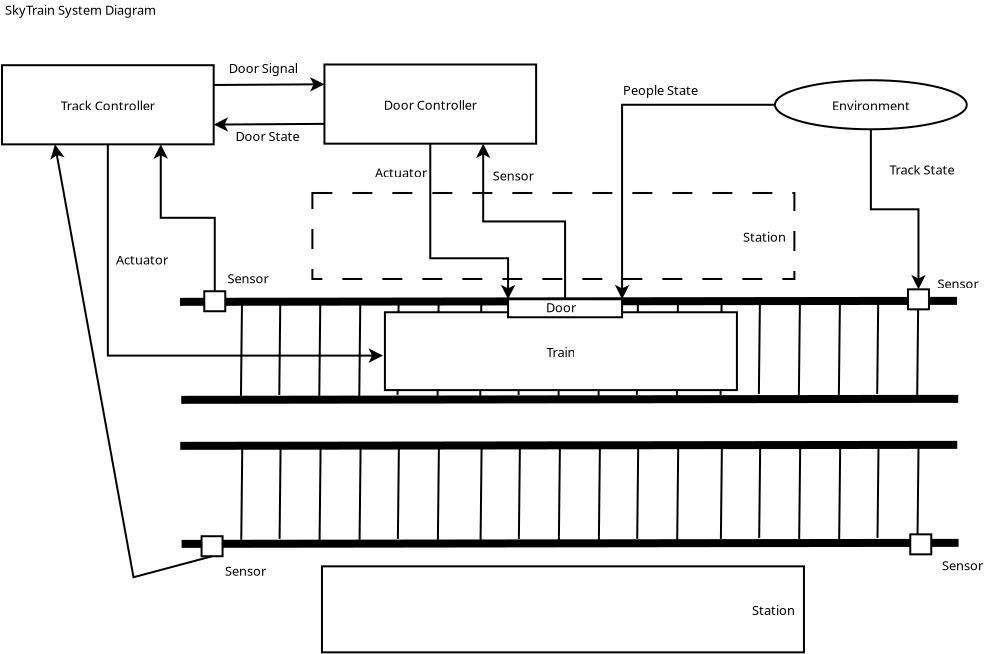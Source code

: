 <?xml version="1.0" encoding="UTF-8"?>
<dia:diagram xmlns:dia="http://www.lysator.liu.se/~alla/dia/">
  <dia:layer name="Background" visible="true" active="true">
    <dia:object type="Flowchart - Box" version="0" id="O0">
      <dia:attribute name="obj_pos">
        <dia:point val="11.621,-0.443"/>
      </dia:attribute>
      <dia:attribute name="obj_bb">
        <dia:rectangle val="11.571,-0.493;35.771,3.907"/>
      </dia:attribute>
      <dia:attribute name="elem_corner">
        <dia:point val="11.621,-0.443"/>
      </dia:attribute>
      <dia:attribute name="elem_width">
        <dia:real val="24.1"/>
      </dia:attribute>
      <dia:attribute name="elem_height">
        <dia:real val="4.3"/>
      </dia:attribute>
      <dia:attribute name="border_width">
        <dia:real val="0.1"/>
      </dia:attribute>
      <dia:attribute name="show_background">
        <dia:boolean val="true"/>
      </dia:attribute>
      <dia:attribute name="line_style">
        <dia:enum val="1"/>
      </dia:attribute>
      <dia:attribute name="padding">
        <dia:real val="0.5"/>
      </dia:attribute>
      <dia:attribute name="text">
        <dia:composite type="text">
          <dia:attribute name="string">
            <dia:string>#Station#</dia:string>
          </dia:attribute>
          <dia:attribute name="font">
            <dia:font family="sans" style="0" name="Helvetica"/>
          </dia:attribute>
          <dia:attribute name="height">
            <dia:real val="0.8"/>
          </dia:attribute>
          <dia:attribute name="pos">
            <dia:point val="35.271,1.947"/>
          </dia:attribute>
          <dia:attribute name="color">
            <dia:color val="#000000"/>
          </dia:attribute>
          <dia:attribute name="alignment">
            <dia:enum val="2"/>
          </dia:attribute>
        </dia:composite>
      </dia:attribute>
    </dia:object>
    <dia:object type="Standard - Line" version="0" id="O1">
      <dia:attribute name="obj_pos">
        <dia:point val="5,5"/>
      </dia:attribute>
      <dia:attribute name="obj_bb">
        <dia:rectangle val="4.8,4.75;44.05,5.2"/>
      </dia:attribute>
      <dia:attribute name="conn_endpoints">
        <dia:point val="5,5"/>
        <dia:point val="43.85,4.95"/>
      </dia:attribute>
      <dia:attribute name="numcp">
        <dia:int val="1"/>
      </dia:attribute>
      <dia:attribute name="line_width">
        <dia:real val="0.4"/>
      </dia:attribute>
    </dia:object>
    <dia:object type="Standard - Line" version="0" id="O2">
      <dia:attribute name="obj_pos">
        <dia:point val="5.065,9.9"/>
      </dia:attribute>
      <dia:attribute name="obj_bb">
        <dia:rectangle val="4.865,9.65;44.116,10.101"/>
      </dia:attribute>
      <dia:attribute name="conn_endpoints">
        <dia:point val="5.065,9.9"/>
        <dia:point val="43.915,9.85"/>
      </dia:attribute>
      <dia:attribute name="numcp">
        <dia:int val="1"/>
      </dia:attribute>
      <dia:attribute name="line_width">
        <dia:real val="0.4"/>
      </dia:attribute>
    </dia:object>
    <dia:object type="Standard - Line" version="0" id="O3">
      <dia:attribute name="obj_pos">
        <dia:point val="8.1,5.15"/>
      </dia:attribute>
      <dia:attribute name="obj_bb">
        <dia:rectangle val="7.999,5.099;8.151,9.751"/>
      </dia:attribute>
      <dia:attribute name="conn_endpoints">
        <dia:point val="8.1,5.15"/>
        <dia:point val="8.05,9.7"/>
      </dia:attribute>
      <dia:attribute name="numcp">
        <dia:int val="1"/>
      </dia:attribute>
    </dia:object>
    <dia:object type="Standard - Line" version="0" id="O4">
      <dia:attribute name="obj_pos">
        <dia:point val="10.015,5.101"/>
      </dia:attribute>
      <dia:attribute name="obj_bb">
        <dia:rectangle val="9.915,5.05;10.066,9.701"/>
      </dia:attribute>
      <dia:attribute name="conn_endpoints">
        <dia:point val="10.015,5.101"/>
        <dia:point val="9.966,9.651"/>
      </dia:attribute>
      <dia:attribute name="numcp">
        <dia:int val="1"/>
      </dia:attribute>
    </dia:object>
    <dia:object type="Standard - Line" version="0" id="O5">
      <dia:attribute name="obj_pos">
        <dia:point val="12.015,5.151"/>
      </dia:attribute>
      <dia:attribute name="obj_bb">
        <dia:rectangle val="11.915,5.1;12.066,9.751"/>
      </dia:attribute>
      <dia:attribute name="conn_endpoints">
        <dia:point val="12.015,5.151"/>
        <dia:point val="11.966,9.701"/>
      </dia:attribute>
      <dia:attribute name="numcp">
        <dia:int val="1"/>
      </dia:attribute>
    </dia:object>
    <dia:object type="Standard - Line" version="0" id="O6">
      <dia:attribute name="obj_pos">
        <dia:point val="14.015,5.15"/>
      </dia:attribute>
      <dia:attribute name="obj_bb">
        <dia:rectangle val="13.915,5.099;14.066,9.751"/>
      </dia:attribute>
      <dia:attribute name="conn_endpoints">
        <dia:point val="14.015,5.15"/>
        <dia:point val="13.966,9.7"/>
      </dia:attribute>
      <dia:attribute name="numcp">
        <dia:int val="1"/>
      </dia:attribute>
    </dia:object>
    <dia:object type="Standard - Line" version="0" id="O7">
      <dia:attribute name="obj_pos">
        <dia:point val="15.931,5.101"/>
      </dia:attribute>
      <dia:attribute name="obj_bb">
        <dia:rectangle val="15.831,5.05;15.982,9.701"/>
      </dia:attribute>
      <dia:attribute name="conn_endpoints">
        <dia:point val="15.931,5.101"/>
        <dia:point val="15.881,9.651"/>
      </dia:attribute>
      <dia:attribute name="numcp">
        <dia:int val="1"/>
      </dia:attribute>
    </dia:object>
    <dia:object type="Standard - Line" version="0" id="O8">
      <dia:attribute name="obj_pos">
        <dia:point val="17.931,5.151"/>
      </dia:attribute>
      <dia:attribute name="obj_bb">
        <dia:rectangle val="17.831,5.1;17.982,9.751"/>
      </dia:attribute>
      <dia:attribute name="conn_endpoints">
        <dia:point val="17.931,5.151"/>
        <dia:point val="17.881,9.701"/>
      </dia:attribute>
      <dia:attribute name="numcp">
        <dia:int val="1"/>
      </dia:attribute>
    </dia:object>
    <dia:object type="Standard - Line" version="0" id="O9">
      <dia:attribute name="obj_pos">
        <dia:point val="20.066,5.15"/>
      </dia:attribute>
      <dia:attribute name="obj_bb">
        <dia:rectangle val="19.965,5.099;20.116,9.751"/>
      </dia:attribute>
      <dia:attribute name="conn_endpoints">
        <dia:point val="20.066,5.15"/>
        <dia:point val="20.015,9.7"/>
      </dia:attribute>
      <dia:attribute name="numcp">
        <dia:int val="1"/>
      </dia:attribute>
    </dia:object>
    <dia:object type="Standard - Line" version="0" id="O10">
      <dia:attribute name="obj_pos">
        <dia:point val="21.981,5.101"/>
      </dia:attribute>
      <dia:attribute name="obj_bb">
        <dia:rectangle val="21.881,5.05;22.032,9.701"/>
      </dia:attribute>
      <dia:attribute name="conn_endpoints">
        <dia:point val="21.981,5.101"/>
        <dia:point val="21.931,9.651"/>
      </dia:attribute>
      <dia:attribute name="numcp">
        <dia:int val="1"/>
      </dia:attribute>
    </dia:object>
    <dia:object type="Standard - Line" version="0" id="O11">
      <dia:attribute name="obj_pos">
        <dia:point val="23.981,5.151"/>
      </dia:attribute>
      <dia:attribute name="obj_bb">
        <dia:rectangle val="23.881,5.1;24.032,9.751"/>
      </dia:attribute>
      <dia:attribute name="conn_endpoints">
        <dia:point val="23.981,5.151"/>
        <dia:point val="23.931,9.701"/>
      </dia:attribute>
      <dia:attribute name="numcp">
        <dia:int val="1"/>
      </dia:attribute>
    </dia:object>
    <dia:object type="Standard - Line" version="0" id="O12">
      <dia:attribute name="obj_pos">
        <dia:point val="25.981,5.15"/>
      </dia:attribute>
      <dia:attribute name="obj_bb">
        <dia:rectangle val="25.881,5.099;26.032,9.751"/>
      </dia:attribute>
      <dia:attribute name="conn_endpoints">
        <dia:point val="25.981,5.15"/>
        <dia:point val="25.931,9.7"/>
      </dia:attribute>
      <dia:attribute name="numcp">
        <dia:int val="1"/>
      </dia:attribute>
    </dia:object>
    <dia:object type="Standard - Line" version="0" id="O13">
      <dia:attribute name="obj_pos">
        <dia:point val="27.897,5.101"/>
      </dia:attribute>
      <dia:attribute name="obj_bb">
        <dia:rectangle val="27.796,5.05;27.947,9.701"/>
      </dia:attribute>
      <dia:attribute name="conn_endpoints">
        <dia:point val="27.897,5.101"/>
        <dia:point val="27.847,9.651"/>
      </dia:attribute>
      <dia:attribute name="numcp">
        <dia:int val="1"/>
      </dia:attribute>
    </dia:object>
    <dia:object type="Standard - Line" version="0" id="O14">
      <dia:attribute name="obj_pos">
        <dia:point val="29.897,5.151"/>
      </dia:attribute>
      <dia:attribute name="obj_bb">
        <dia:rectangle val="29.796,5.1;29.947,9.751"/>
      </dia:attribute>
      <dia:attribute name="conn_endpoints">
        <dia:point val="29.897,5.151"/>
        <dia:point val="29.847,9.701"/>
      </dia:attribute>
      <dia:attribute name="numcp">
        <dia:int val="1"/>
      </dia:attribute>
    </dia:object>
    <dia:object type="Standard - Line" version="0" id="O15">
      <dia:attribute name="obj_pos">
        <dia:point val="32.081,5.1"/>
      </dia:attribute>
      <dia:attribute name="obj_bb">
        <dia:rectangle val="31.98,5.049;32.131,9.701"/>
      </dia:attribute>
      <dia:attribute name="conn_endpoints">
        <dia:point val="32.081,5.1"/>
        <dia:point val="32.031,9.65"/>
      </dia:attribute>
      <dia:attribute name="numcp">
        <dia:int val="1"/>
      </dia:attribute>
    </dia:object>
    <dia:object type="Standard - Line" version="0" id="O16">
      <dia:attribute name="obj_pos">
        <dia:point val="33.996,5.051"/>
      </dia:attribute>
      <dia:attribute name="obj_bb">
        <dia:rectangle val="33.896,5;34.047,9.651"/>
      </dia:attribute>
      <dia:attribute name="conn_endpoints">
        <dia:point val="33.996,5.051"/>
        <dia:point val="33.946,9.601"/>
      </dia:attribute>
      <dia:attribute name="numcp">
        <dia:int val="1"/>
      </dia:attribute>
    </dia:object>
    <dia:object type="Standard - Line" version="0" id="O17">
      <dia:attribute name="obj_pos">
        <dia:point val="35.996,5.101"/>
      </dia:attribute>
      <dia:attribute name="obj_bb">
        <dia:rectangle val="35.896,5.05;36.047,9.701"/>
      </dia:attribute>
      <dia:attribute name="conn_endpoints">
        <dia:point val="35.996,5.101"/>
        <dia:point val="35.946,9.651"/>
      </dia:attribute>
      <dia:attribute name="numcp">
        <dia:int val="1"/>
      </dia:attribute>
    </dia:object>
    <dia:object type="Standard - Line" version="0" id="O18">
      <dia:attribute name="obj_pos">
        <dia:point val="37.996,5.1"/>
      </dia:attribute>
      <dia:attribute name="obj_bb">
        <dia:rectangle val="37.896,5.049;38.047,9.701"/>
      </dia:attribute>
      <dia:attribute name="conn_endpoints">
        <dia:point val="37.996,5.1"/>
        <dia:point val="37.946,9.65"/>
      </dia:attribute>
      <dia:attribute name="numcp">
        <dia:int val="1"/>
      </dia:attribute>
    </dia:object>
    <dia:object type="Standard - Line" version="0" id="O19">
      <dia:attribute name="obj_pos">
        <dia:point val="39.912,5.051"/>
      </dia:attribute>
      <dia:attribute name="obj_bb">
        <dia:rectangle val="39.811,5;39.962,9.651"/>
      </dia:attribute>
      <dia:attribute name="conn_endpoints">
        <dia:point val="39.912,5.051"/>
        <dia:point val="39.862,9.601"/>
      </dia:attribute>
      <dia:attribute name="numcp">
        <dia:int val="1"/>
      </dia:attribute>
    </dia:object>
    <dia:object type="Standard - Line" version="0" id="O20">
      <dia:attribute name="obj_pos">
        <dia:point val="41.912,5.101"/>
      </dia:attribute>
      <dia:attribute name="obj_bb">
        <dia:rectangle val="41.811,5.05;41.962,9.701"/>
      </dia:attribute>
      <dia:attribute name="conn_endpoints">
        <dia:point val="41.912,5.101"/>
        <dia:point val="41.862,9.651"/>
      </dia:attribute>
      <dia:attribute name="numcp">
        <dia:int val="1"/>
      </dia:attribute>
    </dia:object>
    <dia:object type="Standard - Line" version="0" id="O21">
      <dia:attribute name="obj_pos">
        <dia:point val="5.015,12.2"/>
      </dia:attribute>
      <dia:attribute name="obj_bb">
        <dia:rectangle val="4.815,11.95;44.066,12.401"/>
      </dia:attribute>
      <dia:attribute name="conn_endpoints">
        <dia:point val="5.015,12.2"/>
        <dia:point val="43.865,12.15"/>
      </dia:attribute>
      <dia:attribute name="numcp">
        <dia:int val="1"/>
      </dia:attribute>
      <dia:attribute name="line_width">
        <dia:real val="0.4"/>
      </dia:attribute>
    </dia:object>
    <dia:object type="Standard - Line" version="0" id="O22">
      <dia:attribute name="obj_pos">
        <dia:point val="5.081,17.101"/>
      </dia:attribute>
      <dia:attribute name="obj_bb">
        <dia:rectangle val="4.88,16.85;44.131,17.301"/>
      </dia:attribute>
      <dia:attribute name="conn_endpoints">
        <dia:point val="5.081,17.101"/>
        <dia:point val="43.931,17.05"/>
      </dia:attribute>
      <dia:attribute name="numcp">
        <dia:int val="1"/>
      </dia:attribute>
      <dia:attribute name="line_width">
        <dia:real val="0.4"/>
      </dia:attribute>
    </dia:object>
    <dia:object type="Standard - Line" version="0" id="O23">
      <dia:attribute name="obj_pos">
        <dia:point val="8.115,12.35"/>
      </dia:attribute>
      <dia:attribute name="obj_bb">
        <dia:rectangle val="8.015,12.3;8.166,16.951"/>
      </dia:attribute>
      <dia:attribute name="conn_endpoints">
        <dia:point val="8.115,12.35"/>
        <dia:point val="8.065,16.9"/>
      </dia:attribute>
      <dia:attribute name="numcp">
        <dia:int val="1"/>
      </dia:attribute>
    </dia:object>
    <dia:object type="Standard - Line" version="0" id="O24">
      <dia:attribute name="obj_pos">
        <dia:point val="10.031,12.301"/>
      </dia:attribute>
      <dia:attribute name="obj_bb">
        <dia:rectangle val="9.93,12.25;10.081,16.901"/>
      </dia:attribute>
      <dia:attribute name="conn_endpoints">
        <dia:point val="10.031,12.301"/>
        <dia:point val="9.981,16.851"/>
      </dia:attribute>
      <dia:attribute name="numcp">
        <dia:int val="1"/>
      </dia:attribute>
    </dia:object>
    <dia:object type="Standard - Line" version="0" id="O25">
      <dia:attribute name="obj_pos">
        <dia:point val="12.031,12.351"/>
      </dia:attribute>
      <dia:attribute name="obj_bb">
        <dia:rectangle val="11.93,12.3;12.081,16.951"/>
      </dia:attribute>
      <dia:attribute name="conn_endpoints">
        <dia:point val="12.031,12.351"/>
        <dia:point val="11.981,16.901"/>
      </dia:attribute>
      <dia:attribute name="numcp">
        <dia:int val="1"/>
      </dia:attribute>
    </dia:object>
    <dia:object type="Standard - Line" version="0" id="O26">
      <dia:attribute name="obj_pos">
        <dia:point val="14.031,12.35"/>
      </dia:attribute>
      <dia:attribute name="obj_bb">
        <dia:rectangle val="13.93,12.3;14.081,16.951"/>
      </dia:attribute>
      <dia:attribute name="conn_endpoints">
        <dia:point val="14.031,12.35"/>
        <dia:point val="13.981,16.9"/>
      </dia:attribute>
      <dia:attribute name="numcp">
        <dia:int val="1"/>
      </dia:attribute>
    </dia:object>
    <dia:object type="Standard - Line" version="0" id="O27">
      <dia:attribute name="obj_pos">
        <dia:point val="15.946,12.301"/>
      </dia:attribute>
      <dia:attribute name="obj_bb">
        <dia:rectangle val="15.846,12.25;15.997,16.901"/>
      </dia:attribute>
      <dia:attribute name="conn_endpoints">
        <dia:point val="15.946,12.301"/>
        <dia:point val="15.896,16.851"/>
      </dia:attribute>
      <dia:attribute name="numcp">
        <dia:int val="1"/>
      </dia:attribute>
    </dia:object>
    <dia:object type="Standard - Line" version="0" id="O28">
      <dia:attribute name="obj_pos">
        <dia:point val="17.946,12.351"/>
      </dia:attribute>
      <dia:attribute name="obj_bb">
        <dia:rectangle val="17.846,12.3;17.997,16.951"/>
      </dia:attribute>
      <dia:attribute name="conn_endpoints">
        <dia:point val="17.946,12.351"/>
        <dia:point val="17.896,16.901"/>
      </dia:attribute>
      <dia:attribute name="numcp">
        <dia:int val="1"/>
      </dia:attribute>
    </dia:object>
    <dia:object type="Standard - Line" version="0" id="O29">
      <dia:attribute name="obj_pos">
        <dia:point val="20.081,12.35"/>
      </dia:attribute>
      <dia:attribute name="obj_bb">
        <dia:rectangle val="19.98,12.3;20.131,16.951"/>
      </dia:attribute>
      <dia:attribute name="conn_endpoints">
        <dia:point val="20.081,12.35"/>
        <dia:point val="20.031,16.9"/>
      </dia:attribute>
      <dia:attribute name="numcp">
        <dia:int val="1"/>
      </dia:attribute>
    </dia:object>
    <dia:object type="Standard - Line" version="0" id="O30">
      <dia:attribute name="obj_pos">
        <dia:point val="21.996,12.301"/>
      </dia:attribute>
      <dia:attribute name="obj_bb">
        <dia:rectangle val="21.896,12.25;22.047,16.901"/>
      </dia:attribute>
      <dia:attribute name="conn_endpoints">
        <dia:point val="21.996,12.301"/>
        <dia:point val="21.946,16.851"/>
      </dia:attribute>
      <dia:attribute name="numcp">
        <dia:int val="1"/>
      </dia:attribute>
    </dia:object>
    <dia:object type="Standard - Line" version="0" id="O31">
      <dia:attribute name="obj_pos">
        <dia:point val="23.996,12.351"/>
      </dia:attribute>
      <dia:attribute name="obj_bb">
        <dia:rectangle val="23.896,12.3;24.047,16.951"/>
      </dia:attribute>
      <dia:attribute name="conn_endpoints">
        <dia:point val="23.996,12.351"/>
        <dia:point val="23.946,16.901"/>
      </dia:attribute>
      <dia:attribute name="numcp">
        <dia:int val="1"/>
      </dia:attribute>
    </dia:object>
    <dia:object type="Standard - Line" version="0" id="O32">
      <dia:attribute name="obj_pos">
        <dia:point val="25.996,12.35"/>
      </dia:attribute>
      <dia:attribute name="obj_bb">
        <dia:rectangle val="25.896,12.3;26.047,16.951"/>
      </dia:attribute>
      <dia:attribute name="conn_endpoints">
        <dia:point val="25.996,12.35"/>
        <dia:point val="25.946,16.9"/>
      </dia:attribute>
      <dia:attribute name="numcp">
        <dia:int val="1"/>
      </dia:attribute>
    </dia:object>
    <dia:object type="Standard - Line" version="0" id="O33">
      <dia:attribute name="obj_pos">
        <dia:point val="27.912,12.301"/>
      </dia:attribute>
      <dia:attribute name="obj_bb">
        <dia:rectangle val="27.811,12.25;27.962,16.901"/>
      </dia:attribute>
      <dia:attribute name="conn_endpoints">
        <dia:point val="27.912,12.301"/>
        <dia:point val="27.862,16.851"/>
      </dia:attribute>
      <dia:attribute name="numcp">
        <dia:int val="1"/>
      </dia:attribute>
    </dia:object>
    <dia:object type="Standard - Line" version="0" id="O34">
      <dia:attribute name="obj_pos">
        <dia:point val="29.912,12.351"/>
      </dia:attribute>
      <dia:attribute name="obj_bb">
        <dia:rectangle val="29.811,12.3;29.962,16.951"/>
      </dia:attribute>
      <dia:attribute name="conn_endpoints">
        <dia:point val="29.912,12.351"/>
        <dia:point val="29.862,16.901"/>
      </dia:attribute>
      <dia:attribute name="numcp">
        <dia:int val="1"/>
      </dia:attribute>
    </dia:object>
    <dia:object type="Standard - Line" version="0" id="O35">
      <dia:attribute name="obj_pos">
        <dia:point val="32.096,12.3"/>
      </dia:attribute>
      <dia:attribute name="obj_bb">
        <dia:rectangle val="31.995,12.25;32.146,16.901"/>
      </dia:attribute>
      <dia:attribute name="conn_endpoints">
        <dia:point val="32.096,12.3"/>
        <dia:point val="32.046,16.85"/>
      </dia:attribute>
      <dia:attribute name="numcp">
        <dia:int val="1"/>
      </dia:attribute>
    </dia:object>
    <dia:object type="Standard - Line" version="0" id="O36">
      <dia:attribute name="obj_pos">
        <dia:point val="34.011,12.251"/>
      </dia:attribute>
      <dia:attribute name="obj_bb">
        <dia:rectangle val="33.911,12.2;34.062,16.851"/>
      </dia:attribute>
      <dia:attribute name="conn_endpoints">
        <dia:point val="34.011,12.251"/>
        <dia:point val="33.961,16.801"/>
      </dia:attribute>
      <dia:attribute name="numcp">
        <dia:int val="1"/>
      </dia:attribute>
    </dia:object>
    <dia:object type="Standard - Line" version="0" id="O37">
      <dia:attribute name="obj_pos">
        <dia:point val="36.011,12.301"/>
      </dia:attribute>
      <dia:attribute name="obj_bb">
        <dia:rectangle val="35.911,12.25;36.062,16.901"/>
      </dia:attribute>
      <dia:attribute name="conn_endpoints">
        <dia:point val="36.011,12.301"/>
        <dia:point val="35.961,16.851"/>
      </dia:attribute>
      <dia:attribute name="numcp">
        <dia:int val="1"/>
      </dia:attribute>
    </dia:object>
    <dia:object type="Standard - Line" version="0" id="O38">
      <dia:attribute name="obj_pos">
        <dia:point val="38.011,12.3"/>
      </dia:attribute>
      <dia:attribute name="obj_bb">
        <dia:rectangle val="37.911,12.25;38.062,16.901"/>
      </dia:attribute>
      <dia:attribute name="conn_endpoints">
        <dia:point val="38.011,12.3"/>
        <dia:point val="37.961,16.85"/>
      </dia:attribute>
      <dia:attribute name="numcp">
        <dia:int val="1"/>
      </dia:attribute>
    </dia:object>
    <dia:object type="Standard - Line" version="0" id="O39">
      <dia:attribute name="obj_pos">
        <dia:point val="39.927,12.251"/>
      </dia:attribute>
      <dia:attribute name="obj_bb">
        <dia:rectangle val="39.826,12.2;39.977,16.851"/>
      </dia:attribute>
      <dia:attribute name="conn_endpoints">
        <dia:point val="39.927,12.251"/>
        <dia:point val="39.877,16.801"/>
      </dia:attribute>
      <dia:attribute name="numcp">
        <dia:int val="1"/>
      </dia:attribute>
    </dia:object>
    <dia:object type="Standard - Line" version="0" id="O40">
      <dia:attribute name="obj_pos">
        <dia:point val="41.927,12.301"/>
      </dia:attribute>
      <dia:attribute name="obj_bb">
        <dia:rectangle val="41.826,12.25;41.977,16.901"/>
      </dia:attribute>
      <dia:attribute name="conn_endpoints">
        <dia:point val="41.927,12.301"/>
        <dia:point val="41.877,16.851"/>
      </dia:attribute>
      <dia:attribute name="numcp">
        <dia:int val="1"/>
      </dia:attribute>
    </dia:object>
    <dia:object type="Flowchart - Box" version="0" id="O41">
      <dia:attribute name="obj_pos">
        <dia:point val="12.1,18.225"/>
      </dia:attribute>
      <dia:attribute name="obj_bb">
        <dia:rectangle val="12.05,18.175;36.25,22.575"/>
      </dia:attribute>
      <dia:attribute name="elem_corner">
        <dia:point val="12.1,18.225"/>
      </dia:attribute>
      <dia:attribute name="elem_width">
        <dia:real val="24.1"/>
      </dia:attribute>
      <dia:attribute name="elem_height">
        <dia:real val="4.3"/>
      </dia:attribute>
      <dia:attribute name="border_width">
        <dia:real val="0.1"/>
      </dia:attribute>
      <dia:attribute name="show_background">
        <dia:boolean val="true"/>
      </dia:attribute>
      <dia:attribute name="padding">
        <dia:real val="0.5"/>
      </dia:attribute>
      <dia:attribute name="text">
        <dia:composite type="text">
          <dia:attribute name="string">
            <dia:string>#Station#</dia:string>
          </dia:attribute>
          <dia:attribute name="font">
            <dia:font family="sans" style="0" name="Helvetica"/>
          </dia:attribute>
          <dia:attribute name="height">
            <dia:real val="0.8"/>
          </dia:attribute>
          <dia:attribute name="pos">
            <dia:point val="35.75,20.615"/>
          </dia:attribute>
          <dia:attribute name="color">
            <dia:color val="#000000"/>
          </dia:attribute>
          <dia:attribute name="alignment">
            <dia:enum val="2"/>
          </dia:attribute>
        </dia:composite>
      </dia:attribute>
    </dia:object>
    <dia:object type="Standard - Box" version="0" id="O42">
      <dia:attribute name="obj_pos">
        <dia:point val="41.4,4.375"/>
      </dia:attribute>
      <dia:attribute name="obj_bb">
        <dia:rectangle val="41.35,4.325;42.5,5.425"/>
      </dia:attribute>
      <dia:attribute name="elem_corner">
        <dia:point val="41.4,4.375"/>
      </dia:attribute>
      <dia:attribute name="elem_width">
        <dia:real val="1.05"/>
      </dia:attribute>
      <dia:attribute name="elem_height">
        <dia:real val="1"/>
      </dia:attribute>
      <dia:attribute name="show_background">
        <dia:boolean val="true"/>
      </dia:attribute>
    </dia:object>
    <dia:object type="Standard - Text" version="1" id="O43">
      <dia:attribute name="obj_pos">
        <dia:point val="42.877,4.332"/>
      </dia:attribute>
      <dia:attribute name="obj_bb">
        <dia:rectangle val="42.877,3.692;44.792,4.464"/>
      </dia:attribute>
      <dia:attribute name="text">
        <dia:composite type="text">
          <dia:attribute name="string">
            <dia:string>#Sensor#</dia:string>
          </dia:attribute>
          <dia:attribute name="font">
            <dia:font family="sans" style="0" name="Helvetica"/>
          </dia:attribute>
          <dia:attribute name="height">
            <dia:real val="0.8"/>
          </dia:attribute>
          <dia:attribute name="pos">
            <dia:point val="42.877,4.332"/>
          </dia:attribute>
          <dia:attribute name="color">
            <dia:color val="#000000"/>
          </dia:attribute>
          <dia:attribute name="alignment">
            <dia:enum val="0"/>
          </dia:attribute>
        </dia:composite>
      </dia:attribute>
      <dia:attribute name="valign">
        <dia:enum val="3"/>
      </dia:attribute>
    </dia:object>
    <dia:object type="Standard - Box" version="0" id="O44">
      <dia:attribute name="obj_pos">
        <dia:point val="6.215,4.47"/>
      </dia:attribute>
      <dia:attribute name="obj_bb">
        <dia:rectangle val="6.165,4.42;7.315,5.52"/>
      </dia:attribute>
      <dia:attribute name="elem_corner">
        <dia:point val="6.215,4.47"/>
      </dia:attribute>
      <dia:attribute name="elem_width">
        <dia:real val="1.05"/>
      </dia:attribute>
      <dia:attribute name="elem_height">
        <dia:real val="1"/>
      </dia:attribute>
      <dia:attribute name="show_background">
        <dia:boolean val="true"/>
      </dia:attribute>
    </dia:object>
    <dia:object type="Standard - Text" version="1" id="O45">
      <dia:attribute name="obj_pos">
        <dia:point val="7.383,4.07"/>
      </dia:attribute>
      <dia:attribute name="obj_bb">
        <dia:rectangle val="7.383,3.43;9.298,4.202"/>
      </dia:attribute>
      <dia:attribute name="text">
        <dia:composite type="text">
          <dia:attribute name="string">
            <dia:string>#Sensor#</dia:string>
          </dia:attribute>
          <dia:attribute name="font">
            <dia:font family="sans" style="0" name="Helvetica"/>
          </dia:attribute>
          <dia:attribute name="height">
            <dia:real val="0.8"/>
          </dia:attribute>
          <dia:attribute name="pos">
            <dia:point val="7.383,4.07"/>
          </dia:attribute>
          <dia:attribute name="color">
            <dia:color val="#000000"/>
          </dia:attribute>
          <dia:attribute name="alignment">
            <dia:enum val="0"/>
          </dia:attribute>
        </dia:composite>
      </dia:attribute>
      <dia:attribute name="valign">
        <dia:enum val="3"/>
      </dia:attribute>
    </dia:object>
    <dia:object type="Standard - Box" version="0" id="O46">
      <dia:attribute name="obj_pos">
        <dia:point val="6.08,16.72"/>
      </dia:attribute>
      <dia:attribute name="obj_bb">
        <dia:rectangle val="6.03,16.67;7.18,17.77"/>
      </dia:attribute>
      <dia:attribute name="elem_corner">
        <dia:point val="6.08,16.72"/>
      </dia:attribute>
      <dia:attribute name="elem_width">
        <dia:real val="1.05"/>
      </dia:attribute>
      <dia:attribute name="elem_height">
        <dia:real val="1"/>
      </dia:attribute>
      <dia:attribute name="show_background">
        <dia:boolean val="true"/>
      </dia:attribute>
    </dia:object>
    <dia:object type="Standard - Text" version="1" id="O47">
      <dia:attribute name="obj_pos">
        <dia:point val="7.248,18.698"/>
      </dia:attribute>
      <dia:attribute name="obj_bb">
        <dia:rectangle val="7.248,18.058;9.163,18.831"/>
      </dia:attribute>
      <dia:attribute name="text">
        <dia:composite type="text">
          <dia:attribute name="string">
            <dia:string>#Sensor#</dia:string>
          </dia:attribute>
          <dia:attribute name="font">
            <dia:font family="sans" style="0" name="Helvetica"/>
          </dia:attribute>
          <dia:attribute name="height">
            <dia:real val="0.8"/>
          </dia:attribute>
          <dia:attribute name="pos">
            <dia:point val="7.248,18.698"/>
          </dia:attribute>
          <dia:attribute name="color">
            <dia:color val="#000000"/>
          </dia:attribute>
          <dia:attribute name="alignment">
            <dia:enum val="0"/>
          </dia:attribute>
        </dia:composite>
      </dia:attribute>
      <dia:attribute name="valign">
        <dia:enum val="3"/>
      </dia:attribute>
    </dia:object>
    <dia:object type="Standard - Box" version="0" id="O48">
      <dia:attribute name="obj_pos">
        <dia:point val="41.515,16.625"/>
      </dia:attribute>
      <dia:attribute name="obj_bb">
        <dia:rectangle val="41.465,16.575;42.615,17.675"/>
      </dia:attribute>
      <dia:attribute name="elem_corner">
        <dia:point val="41.515,16.625"/>
      </dia:attribute>
      <dia:attribute name="elem_width">
        <dia:real val="1.05"/>
      </dia:attribute>
      <dia:attribute name="elem_height">
        <dia:real val="1"/>
      </dia:attribute>
      <dia:attribute name="show_background">
        <dia:boolean val="true"/>
      </dia:attribute>
    </dia:object>
    <dia:object type="Standard - Text" version="1" id="O49">
      <dia:attribute name="obj_pos">
        <dia:point val="43.099,18.425"/>
      </dia:attribute>
      <dia:attribute name="obj_bb">
        <dia:rectangle val="43.099,17.785;45.014,18.558"/>
      </dia:attribute>
      <dia:attribute name="text">
        <dia:composite type="text">
          <dia:attribute name="string">
            <dia:string>#Sensor#</dia:string>
          </dia:attribute>
          <dia:attribute name="font">
            <dia:font family="sans" style="0" name="Helvetica"/>
          </dia:attribute>
          <dia:attribute name="height">
            <dia:real val="0.8"/>
          </dia:attribute>
          <dia:attribute name="pos">
            <dia:point val="43.099,18.425"/>
          </dia:attribute>
          <dia:attribute name="color">
            <dia:color val="#000000"/>
          </dia:attribute>
          <dia:attribute name="alignment">
            <dia:enum val="0"/>
          </dia:attribute>
        </dia:composite>
      </dia:attribute>
      <dia:attribute name="valign">
        <dia:enum val="3"/>
      </dia:attribute>
    </dia:object>
    <dia:object type="Flowchart - Box" version="0" id="O50">
      <dia:attribute name="obj_pos">
        <dia:point val="-3.898,-6.832"/>
      </dia:attribute>
      <dia:attribute name="obj_bb">
        <dia:rectangle val="-3.948,-6.882;6.736,-2.824"/>
      </dia:attribute>
      <dia:attribute name="elem_corner">
        <dia:point val="-3.898,-6.832"/>
      </dia:attribute>
      <dia:attribute name="elem_width">
        <dia:real val="10.584"/>
      </dia:attribute>
      <dia:attribute name="elem_height">
        <dia:real val="3.958"/>
      </dia:attribute>
      <dia:attribute name="show_background">
        <dia:boolean val="true"/>
      </dia:attribute>
      <dia:attribute name="padding">
        <dia:real val="0.5"/>
      </dia:attribute>
      <dia:attribute name="text">
        <dia:composite type="text">
          <dia:attribute name="string">
            <dia:string>#Track Controller#</dia:string>
          </dia:attribute>
          <dia:attribute name="font">
            <dia:font family="sans" style="0" name="Helvetica"/>
          </dia:attribute>
          <dia:attribute name="height">
            <dia:real val="0.8"/>
          </dia:attribute>
          <dia:attribute name="pos">
            <dia:point val="1.394,-4.613"/>
          </dia:attribute>
          <dia:attribute name="color">
            <dia:color val="#000000"/>
          </dia:attribute>
          <dia:attribute name="alignment">
            <dia:enum val="1"/>
          </dia:attribute>
        </dia:composite>
      </dia:attribute>
    </dia:object>
    <dia:object type="Standard - ZigZagLine" version="1" id="O51">
      <dia:attribute name="obj_pos">
        <dia:point val="6.74,4.47"/>
      </dia:attribute>
      <dia:attribute name="obj_bb">
        <dia:rectangle val="3.678,-2.986;6.79,4.52"/>
      </dia:attribute>
      <dia:attribute name="orth_points">
        <dia:point val="6.74,4.47"/>
        <dia:point val="6.74,0.798"/>
        <dia:point val="4.04,0.798"/>
        <dia:point val="4.04,-2.874"/>
      </dia:attribute>
      <dia:attribute name="orth_orient">
        <dia:enum val="1"/>
        <dia:enum val="0"/>
        <dia:enum val="1"/>
      </dia:attribute>
      <dia:attribute name="autorouting">
        <dia:boolean val="true"/>
      </dia:attribute>
      <dia:attribute name="end_arrow">
        <dia:enum val="22"/>
      </dia:attribute>
      <dia:attribute name="end_arrow_length">
        <dia:real val="0.5"/>
      </dia:attribute>
      <dia:attribute name="end_arrow_width">
        <dia:real val="0.5"/>
      </dia:attribute>
      <dia:connections>
        <dia:connection handle="0" to="O44" connection="1"/>
        <dia:connection handle="1" to="O50" connection="14"/>
      </dia:connections>
    </dia:object>
    <dia:object type="Standard - ZigZagLine" version="1" id="O52">
      <dia:attribute name="obj_pos">
        <dia:point val="6.605,17.72"/>
      </dia:attribute>
      <dia:attribute name="obj_bb">
        <dia:rectangle val="-1.614,-2.986;6.655,18.82"/>
      </dia:attribute>
      <dia:attribute name="orth_points">
        <dia:point val="6.605,17.72"/>
        <dia:point val="6.605,18.77"/>
        <dia:point val="-1.252,18.77"/>
        <dia:point val="-1.252,-2.874"/>
      </dia:attribute>
      <dia:attribute name="orth_orient">
        <dia:enum val="1"/>
        <dia:enum val="0"/>
        <dia:enum val="1"/>
      </dia:attribute>
      <dia:attribute name="autorouting">
        <dia:boolean val="true"/>
      </dia:attribute>
      <dia:attribute name="end_arrow">
        <dia:enum val="22"/>
      </dia:attribute>
      <dia:attribute name="end_arrow_length">
        <dia:real val="0.5"/>
      </dia:attribute>
      <dia:attribute name="end_arrow_width">
        <dia:real val="0.5"/>
      </dia:attribute>
      <dia:connections>
        <dia:connection handle="0" to="O46" connection="6"/>
        <dia:connection handle="1" to="O50" connection="12"/>
      </dia:connections>
    </dia:object>
    <dia:object type="Flowchart - Box" version="0" id="O53">
      <dia:attribute name="obj_pos">
        <dia:point val="12.224,-6.867"/>
      </dia:attribute>
      <dia:attribute name="obj_bb">
        <dia:rectangle val="12.174,-6.917;22.858,-2.859"/>
      </dia:attribute>
      <dia:attribute name="elem_corner">
        <dia:point val="12.224,-6.867"/>
      </dia:attribute>
      <dia:attribute name="elem_width">
        <dia:real val="10.584"/>
      </dia:attribute>
      <dia:attribute name="elem_height">
        <dia:real val="3.958"/>
      </dia:attribute>
      <dia:attribute name="show_background">
        <dia:boolean val="true"/>
      </dia:attribute>
      <dia:attribute name="padding">
        <dia:real val="0.5"/>
      </dia:attribute>
      <dia:attribute name="text">
        <dia:composite type="text">
          <dia:attribute name="string">
            <dia:string>#Door Controller#</dia:string>
          </dia:attribute>
          <dia:attribute name="font">
            <dia:font family="sans" style="0" name="Helvetica"/>
          </dia:attribute>
          <dia:attribute name="height">
            <dia:real val="0.8"/>
          </dia:attribute>
          <dia:attribute name="pos">
            <dia:point val="17.516,-4.648"/>
          </dia:attribute>
          <dia:attribute name="color">
            <dia:color val="#000000"/>
          </dia:attribute>
          <dia:attribute name="alignment">
            <dia:enum val="1"/>
          </dia:attribute>
        </dia:composite>
      </dia:attribute>
    </dia:object>
    <dia:object type="Flowchart - Box" version="0" id="O54">
      <dia:attribute name="obj_pos">
        <dia:point val="15.248,5.521"/>
      </dia:attribute>
      <dia:attribute name="obj_bb">
        <dia:rectangle val="15.198,5.471;32.898,9.463"/>
      </dia:attribute>
      <dia:attribute name="elem_corner">
        <dia:point val="15.248,5.521"/>
      </dia:attribute>
      <dia:attribute name="elem_width">
        <dia:real val="17.6"/>
      </dia:attribute>
      <dia:attribute name="elem_height">
        <dia:real val="3.892"/>
      </dia:attribute>
      <dia:attribute name="show_background">
        <dia:boolean val="true"/>
      </dia:attribute>
      <dia:attribute name="padding">
        <dia:real val="0.5"/>
      </dia:attribute>
      <dia:attribute name="text">
        <dia:composite type="text">
          <dia:attribute name="string">
            <dia:string>#Train#</dia:string>
          </dia:attribute>
          <dia:attribute name="font">
            <dia:font family="sans" style="0" name="Helvetica"/>
          </dia:attribute>
          <dia:attribute name="height">
            <dia:real val="0.8"/>
          </dia:attribute>
          <dia:attribute name="pos">
            <dia:point val="24.048,7.707"/>
          </dia:attribute>
          <dia:attribute name="color">
            <dia:color val="#000000"/>
          </dia:attribute>
          <dia:attribute name="alignment">
            <dia:enum val="1"/>
          </dia:attribute>
        </dia:composite>
      </dia:attribute>
    </dia:object>
    <dia:object type="Standard - Box" version="0" id="O55">
      <dia:attribute name="obj_pos">
        <dia:point val="21.406,4.871"/>
      </dia:attribute>
      <dia:attribute name="obj_bb">
        <dia:rectangle val="21.356,4.821;27.156,5.821"/>
      </dia:attribute>
      <dia:attribute name="elem_corner">
        <dia:point val="21.406,4.871"/>
      </dia:attribute>
      <dia:attribute name="elem_width">
        <dia:real val="5.7"/>
      </dia:attribute>
      <dia:attribute name="elem_height">
        <dia:real val="0.9"/>
      </dia:attribute>
      <dia:attribute name="show_background">
        <dia:boolean val="true"/>
      </dia:attribute>
    </dia:object>
    <dia:object type="Standard - Text" version="1" id="O56">
      <dia:attribute name="obj_pos">
        <dia:point val="23.306,5.521"/>
      </dia:attribute>
      <dia:attribute name="obj_bb">
        <dia:rectangle val="23.306,4.881;24.666,5.653"/>
      </dia:attribute>
      <dia:attribute name="text">
        <dia:composite type="text">
          <dia:attribute name="string">
            <dia:string>#Door#</dia:string>
          </dia:attribute>
          <dia:attribute name="font">
            <dia:font family="sans" style="0" name="Helvetica"/>
          </dia:attribute>
          <dia:attribute name="height">
            <dia:real val="0.8"/>
          </dia:attribute>
          <dia:attribute name="pos">
            <dia:point val="23.306,5.521"/>
          </dia:attribute>
          <dia:attribute name="color">
            <dia:color val="#000000"/>
          </dia:attribute>
          <dia:attribute name="alignment">
            <dia:enum val="0"/>
          </dia:attribute>
        </dia:composite>
      </dia:attribute>
      <dia:attribute name="valign">
        <dia:enum val="3"/>
      </dia:attribute>
    </dia:object>
    <dia:object type="Standard - ZigZagLine" version="1" id="O57">
      <dia:attribute name="obj_pos">
        <dia:point val="17.516,-2.909"/>
      </dia:attribute>
      <dia:attribute name="obj_bb">
        <dia:rectangle val="17.466,-2.959;21.768,4.982"/>
      </dia:attribute>
      <dia:attribute name="orth_points">
        <dia:point val="17.516,-2.909"/>
        <dia:point val="17.516,2.821"/>
        <dia:point val="21.406,2.821"/>
        <dia:point val="21.406,4.871"/>
      </dia:attribute>
      <dia:attribute name="orth_orient">
        <dia:enum val="1"/>
        <dia:enum val="0"/>
        <dia:enum val="1"/>
      </dia:attribute>
      <dia:attribute name="autorouting">
        <dia:boolean val="false"/>
      </dia:attribute>
      <dia:attribute name="end_arrow">
        <dia:enum val="22"/>
      </dia:attribute>
      <dia:attribute name="end_arrow_length">
        <dia:real val="0.5"/>
      </dia:attribute>
      <dia:attribute name="end_arrow_width">
        <dia:real val="0.5"/>
      </dia:attribute>
      <dia:connections>
        <dia:connection handle="0" to="O53" connection="13"/>
        <dia:connection handle="1" to="O55" connection="0"/>
      </dia:connections>
    </dia:object>
    <dia:object type="Flowchart - Ellipse" version="0" id="O58">
      <dia:attribute name="obj_pos">
        <dia:point val="34.752,-6.081"/>
      </dia:attribute>
      <dia:attribute name="obj_bb">
        <dia:rectangle val="34.702,-6.131;44.389,-3.578"/>
      </dia:attribute>
      <dia:attribute name="elem_corner">
        <dia:point val="34.752,-6.081"/>
      </dia:attribute>
      <dia:attribute name="elem_width">
        <dia:real val="9.588"/>
      </dia:attribute>
      <dia:attribute name="elem_height">
        <dia:real val="2.453"/>
      </dia:attribute>
      <dia:attribute name="show_background">
        <dia:boolean val="true"/>
      </dia:attribute>
      <dia:attribute name="padding">
        <dia:real val="0.354"/>
      </dia:attribute>
      <dia:attribute name="text">
        <dia:composite type="text">
          <dia:attribute name="string">
            <dia:string>#Environment#</dia:string>
          </dia:attribute>
          <dia:attribute name="font">
            <dia:font family="sans" style="0" name="Helvetica"/>
          </dia:attribute>
          <dia:attribute name="height">
            <dia:real val="0.8"/>
          </dia:attribute>
          <dia:attribute name="pos">
            <dia:point val="39.545,-4.614"/>
          </dia:attribute>
          <dia:attribute name="color">
            <dia:color val="#000000"/>
          </dia:attribute>
          <dia:attribute name="alignment">
            <dia:enum val="1"/>
          </dia:attribute>
        </dia:composite>
      </dia:attribute>
    </dia:object>
    <dia:object type="Standard - Text" version="1" id="O59">
      <dia:attribute name="obj_pos">
        <dia:point val="-3.754,-9.357"/>
      </dia:attribute>
      <dia:attribute name="obj_bb">
        <dia:rectangle val="-3.754,-9.997;3.516,-9.224"/>
      </dia:attribute>
      <dia:attribute name="text">
        <dia:composite type="text">
          <dia:attribute name="string">
            <dia:string>#SkyTrain System Diagram#</dia:string>
          </dia:attribute>
          <dia:attribute name="font">
            <dia:font family="sans" style="0" name="Helvetica"/>
          </dia:attribute>
          <dia:attribute name="height">
            <dia:real val="0.8"/>
          </dia:attribute>
          <dia:attribute name="pos">
            <dia:point val="-3.754,-9.357"/>
          </dia:attribute>
          <dia:attribute name="color">
            <dia:color val="#000000"/>
          </dia:attribute>
          <dia:attribute name="alignment">
            <dia:enum val="0"/>
          </dia:attribute>
        </dia:composite>
      </dia:attribute>
      <dia:attribute name="valign">
        <dia:enum val="3"/>
      </dia:attribute>
    </dia:object>
    <dia:object type="Standard - Line" version="0" id="O60">
      <dia:attribute name="obj_pos">
        <dia:point val="6.686,-5.843"/>
      </dia:attribute>
      <dia:attribute name="obj_bb">
        <dia:rectangle val="6.636,-6.236;12.336,-5.512"/>
      </dia:attribute>
      <dia:attribute name="conn_endpoints">
        <dia:point val="6.686,-5.843"/>
        <dia:point val="12.224,-5.878"/>
      </dia:attribute>
      <dia:attribute name="numcp">
        <dia:int val="1"/>
      </dia:attribute>
      <dia:attribute name="end_arrow">
        <dia:enum val="22"/>
      </dia:attribute>
      <dia:attribute name="end_arrow_length">
        <dia:real val="0.5"/>
      </dia:attribute>
      <dia:attribute name="end_arrow_width">
        <dia:real val="0.5"/>
      </dia:attribute>
      <dia:connections>
        <dia:connection handle="0" to="O50" connection="6"/>
        <dia:connection handle="1" to="O53" connection="5"/>
      </dia:connections>
    </dia:object>
    <dia:object type="Standard - Text" version="1" id="O61">
      <dia:attribute name="obj_pos">
        <dia:point val="7.436,-6.442"/>
      </dia:attribute>
      <dia:attribute name="obj_bb">
        <dia:rectangle val="7.436,-7.082;10.696,-6.31"/>
      </dia:attribute>
      <dia:attribute name="text">
        <dia:composite type="text">
          <dia:attribute name="string">
            <dia:string>#Door Signal#</dia:string>
          </dia:attribute>
          <dia:attribute name="font">
            <dia:font family="sans" style="0" name="Helvetica"/>
          </dia:attribute>
          <dia:attribute name="height">
            <dia:real val="0.8"/>
          </dia:attribute>
          <dia:attribute name="pos">
            <dia:point val="7.436,-6.442"/>
          </dia:attribute>
          <dia:attribute name="color">
            <dia:color val="#000000"/>
          </dia:attribute>
          <dia:attribute name="alignment">
            <dia:enum val="0"/>
          </dia:attribute>
        </dia:composite>
      </dia:attribute>
      <dia:attribute name="valign">
        <dia:enum val="3"/>
      </dia:attribute>
    </dia:object>
    <dia:object type="Standard - Line" version="0" id="O62">
      <dia:attribute name="obj_pos">
        <dia:point val="12.224,-3.899"/>
      </dia:attribute>
      <dia:attribute name="obj_bb">
        <dia:rectangle val="6.574,-4.229;12.274,-3.506"/>
      </dia:attribute>
      <dia:attribute name="conn_endpoints">
        <dia:point val="12.224,-3.899"/>
        <dia:point val="6.686,-3.864"/>
      </dia:attribute>
      <dia:attribute name="numcp">
        <dia:int val="1"/>
      </dia:attribute>
      <dia:attribute name="end_arrow">
        <dia:enum val="22"/>
      </dia:attribute>
      <dia:attribute name="end_arrow_length">
        <dia:real val="0.5"/>
      </dia:attribute>
      <dia:attribute name="end_arrow_width">
        <dia:real val="0.5"/>
      </dia:attribute>
      <dia:connections>
        <dia:connection handle="0" to="O53" connection="9"/>
        <dia:connection handle="1" to="O50" connection="10"/>
      </dia:connections>
    </dia:object>
    <dia:object type="Standard - Text" version="1" id="O63">
      <dia:attribute name="obj_pos">
        <dia:point val="7.772,-3.037"/>
      </dia:attribute>
      <dia:attribute name="obj_bb">
        <dia:rectangle val="7.772,-3.677;10.792,-2.904"/>
      </dia:attribute>
      <dia:attribute name="text">
        <dia:composite type="text">
          <dia:attribute name="string">
            <dia:string>#Door State#</dia:string>
          </dia:attribute>
          <dia:attribute name="font">
            <dia:font family="sans" style="0" name="Helvetica"/>
          </dia:attribute>
          <dia:attribute name="height">
            <dia:real val="0.8"/>
          </dia:attribute>
          <dia:attribute name="pos">
            <dia:point val="7.772,-3.037"/>
          </dia:attribute>
          <dia:attribute name="color">
            <dia:color val="#000000"/>
          </dia:attribute>
          <dia:attribute name="alignment">
            <dia:enum val="0"/>
          </dia:attribute>
        </dia:composite>
      </dia:attribute>
      <dia:attribute name="valign">
        <dia:enum val="3"/>
      </dia:attribute>
    </dia:object>
    <dia:object type="Standard - Text" version="1" id="O64">
      <dia:attribute name="obj_pos">
        <dia:point val="14.746,-1.221"/>
      </dia:attribute>
      <dia:attribute name="obj_bb">
        <dia:rectangle val="14.746,-1.861;17.133,-1.088"/>
      </dia:attribute>
      <dia:attribute name="text">
        <dia:composite type="text">
          <dia:attribute name="string">
            <dia:string>#Actuator#</dia:string>
          </dia:attribute>
          <dia:attribute name="font">
            <dia:font family="sans" style="0" name="Helvetica"/>
          </dia:attribute>
          <dia:attribute name="height">
            <dia:real val="0.8"/>
          </dia:attribute>
          <dia:attribute name="pos">
            <dia:point val="14.746,-1.221"/>
          </dia:attribute>
          <dia:attribute name="color">
            <dia:color val="#000000"/>
          </dia:attribute>
          <dia:attribute name="alignment">
            <dia:enum val="0"/>
          </dia:attribute>
        </dia:composite>
      </dia:attribute>
      <dia:attribute name="valign">
        <dia:enum val="3"/>
      </dia:attribute>
    </dia:object>
    <dia:object type="Standard - ZigZagLine" version="1" id="O65">
      <dia:attribute name="obj_pos">
        <dia:point val="24.256,4.871"/>
      </dia:attribute>
      <dia:attribute name="obj_bb">
        <dia:rectangle val="19.8,-3.021;24.306,4.921"/>
      </dia:attribute>
      <dia:attribute name="orth_points">
        <dia:point val="24.256,4.871"/>
        <dia:point val="24.256,0.981"/>
        <dia:point val="20.162,0.981"/>
        <dia:point val="20.162,-2.909"/>
      </dia:attribute>
      <dia:attribute name="orth_orient">
        <dia:enum val="1"/>
        <dia:enum val="0"/>
        <dia:enum val="1"/>
      </dia:attribute>
      <dia:attribute name="autorouting">
        <dia:boolean val="true"/>
      </dia:attribute>
      <dia:attribute name="end_arrow">
        <dia:enum val="22"/>
      </dia:attribute>
      <dia:attribute name="end_arrow_length">
        <dia:real val="0.5"/>
      </dia:attribute>
      <dia:attribute name="end_arrow_width">
        <dia:real val="0.5"/>
      </dia:attribute>
      <dia:connections>
        <dia:connection handle="0" to="O55" connection="1"/>
        <dia:connection handle="1" to="O53" connection="14"/>
      </dia:connections>
    </dia:object>
    <dia:object type="Standard - Text" version="1" id="O66">
      <dia:attribute name="obj_pos">
        <dia:point val="20.642,-1.061"/>
      </dia:attribute>
      <dia:attribute name="obj_bb">
        <dia:rectangle val="20.642,-1.72;22.576,-0.889"/>
      </dia:attribute>
      <dia:attribute name="text">
        <dia:composite type="text">
          <dia:attribute name="string">
            <dia:string>#Sensor#</dia:string>
          </dia:attribute>
          <dia:attribute name="font">
            <dia:font family="sans" style="0" name="Helvetica"/>
          </dia:attribute>
          <dia:attribute name="height">
            <dia:real val="0.8"/>
          </dia:attribute>
          <dia:attribute name="pos">
            <dia:point val="20.642,-1.061"/>
          </dia:attribute>
          <dia:attribute name="color">
            <dia:color val="#000000"/>
          </dia:attribute>
          <dia:attribute name="alignment">
            <dia:enum val="0"/>
          </dia:attribute>
        </dia:composite>
      </dia:attribute>
      <dia:attribute name="valign">
        <dia:enum val="3"/>
      </dia:attribute>
    </dia:object>
    <dia:object type="Standard - ZigZagLine" version="1" id="O67">
      <dia:attribute name="obj_pos">
        <dia:point val="39.545,-3.628"/>
      </dia:attribute>
      <dia:attribute name="obj_bb">
        <dia:rectangle val="39.495,-3.678;42.287,4.487"/>
      </dia:attribute>
      <dia:attribute name="orth_points">
        <dia:point val="39.545,-3.628"/>
        <dia:point val="39.545,0.374"/>
        <dia:point val="41.925,0.374"/>
        <dia:point val="41.925,4.375"/>
      </dia:attribute>
      <dia:attribute name="orth_orient">
        <dia:enum val="1"/>
        <dia:enum val="0"/>
        <dia:enum val="1"/>
      </dia:attribute>
      <dia:attribute name="autorouting">
        <dia:boolean val="true"/>
      </dia:attribute>
      <dia:attribute name="end_arrow">
        <dia:enum val="22"/>
      </dia:attribute>
      <dia:attribute name="end_arrow_length">
        <dia:real val="0.5"/>
      </dia:attribute>
      <dia:attribute name="end_arrow_width">
        <dia:real val="0.5"/>
      </dia:attribute>
      <dia:connections>
        <dia:connection handle="0" to="O58" connection="12"/>
        <dia:connection handle="1" to="O42" connection="1"/>
      </dia:connections>
    </dia:object>
    <dia:object type="Standard - Text" version="1" id="O68">
      <dia:attribute name="obj_pos">
        <dia:point val="40.474,-1.361"/>
      </dia:attribute>
      <dia:attribute name="obj_bb">
        <dia:rectangle val="40.474,-2.001;43.69,-1.228"/>
      </dia:attribute>
      <dia:attribute name="text">
        <dia:composite type="text">
          <dia:attribute name="string">
            <dia:string>#Track State#</dia:string>
          </dia:attribute>
          <dia:attribute name="font">
            <dia:font family="sans" style="0" name="Helvetica"/>
          </dia:attribute>
          <dia:attribute name="height">
            <dia:real val="0.8"/>
          </dia:attribute>
          <dia:attribute name="pos">
            <dia:point val="40.474,-1.361"/>
          </dia:attribute>
          <dia:attribute name="color">
            <dia:color val="#000000"/>
          </dia:attribute>
          <dia:attribute name="alignment">
            <dia:enum val="0"/>
          </dia:attribute>
        </dia:composite>
      </dia:attribute>
      <dia:attribute name="valign">
        <dia:enum val="3"/>
      </dia:attribute>
    </dia:object>
    <dia:object type="Standard - ZigZagLine" version="1" id="O69">
      <dia:attribute name="obj_pos">
        <dia:point val="34.752,-4.854"/>
      </dia:attribute>
      <dia:attribute name="obj_bb">
        <dia:rectangle val="26.745,-4.904;34.801,4.982"/>
      </dia:attribute>
      <dia:attribute name="orth_points">
        <dia:point val="34.752,-4.854"/>
        <dia:point val="27.106,-4.854"/>
        <dia:point val="27.106,4.871"/>
      </dia:attribute>
      <dia:attribute name="orth_orient">
        <dia:enum val="0"/>
        <dia:enum val="1"/>
      </dia:attribute>
      <dia:attribute name="autorouting">
        <dia:boolean val="false"/>
      </dia:attribute>
      <dia:attribute name="end_arrow">
        <dia:enum val="22"/>
      </dia:attribute>
      <dia:attribute name="end_arrow_length">
        <dia:real val="0.5"/>
      </dia:attribute>
      <dia:attribute name="end_arrow_width">
        <dia:real val="0.5"/>
      </dia:attribute>
      <dia:connections>
        <dia:connection handle="0" to="O58" connection="8"/>
        <dia:connection handle="1" to="O55" connection="2"/>
      </dia:connections>
    </dia:object>
    <dia:object type="Standard - Text" version="1" id="O70">
      <dia:attribute name="obj_pos">
        <dia:point val="27.155,-5.345"/>
      </dia:attribute>
      <dia:attribute name="obj_bb">
        <dia:rectangle val="27.155,-5.985;30.693,-5.212"/>
      </dia:attribute>
      <dia:attribute name="text">
        <dia:composite type="text">
          <dia:attribute name="string">
            <dia:string>#People State#</dia:string>
          </dia:attribute>
          <dia:attribute name="font">
            <dia:font family="sans" style="0" name="Helvetica"/>
          </dia:attribute>
          <dia:attribute name="height">
            <dia:real val="0.8"/>
          </dia:attribute>
          <dia:attribute name="pos">
            <dia:point val="27.155,-5.345"/>
          </dia:attribute>
          <dia:attribute name="color">
            <dia:color val="#000000"/>
          </dia:attribute>
          <dia:attribute name="alignment">
            <dia:enum val="0"/>
          </dia:attribute>
        </dia:composite>
      </dia:attribute>
      <dia:attribute name="valign">
        <dia:enum val="3"/>
      </dia:attribute>
    </dia:object>
    <dia:object type="Standard - ZigZagLine" version="1" id="O71">
      <dia:attribute name="obj_pos">
        <dia:point val="1.394,-2.874"/>
      </dia:attribute>
      <dia:attribute name="obj_bb">
        <dia:rectangle val="1.344,-2.924;15.264,8.049"/>
      </dia:attribute>
      <dia:attribute name="orth_points">
        <dia:point val="1.394,-2.874"/>
        <dia:point val="1.394,7.688"/>
        <dia:point val="15.152,7.688"/>
        <dia:point val="15.152,7.688"/>
      </dia:attribute>
      <dia:attribute name="orth_orient">
        <dia:enum val="1"/>
        <dia:enum val="0"/>
        <dia:enum val="1"/>
      </dia:attribute>
      <dia:attribute name="autorouting">
        <dia:boolean val="false"/>
      </dia:attribute>
      <dia:attribute name="end_arrow">
        <dia:enum val="22"/>
      </dia:attribute>
      <dia:attribute name="end_arrow_length">
        <dia:real val="0.5"/>
      </dia:attribute>
      <dia:attribute name="end_arrow_width">
        <dia:real val="0.5"/>
      </dia:attribute>
      <dia:connections>
        <dia:connection handle="0" to="O50" connection="13"/>
      </dia:connections>
    </dia:object>
    <dia:object type="Standard - Text" version="1" id="O72">
      <dia:attribute name="obj_pos">
        <dia:point val="1.802,3.138"/>
      </dia:attribute>
      <dia:attribute name="obj_bb">
        <dia:rectangle val="1.802,2.498;4.189,3.27"/>
      </dia:attribute>
      <dia:attribute name="text">
        <dia:composite type="text">
          <dia:attribute name="string">
            <dia:string>#Actuator#</dia:string>
          </dia:attribute>
          <dia:attribute name="font">
            <dia:font family="sans" style="0" name="Helvetica"/>
          </dia:attribute>
          <dia:attribute name="height">
            <dia:real val="0.8"/>
          </dia:attribute>
          <dia:attribute name="pos">
            <dia:point val="1.802,3.138"/>
          </dia:attribute>
          <dia:attribute name="color">
            <dia:color val="#000000"/>
          </dia:attribute>
          <dia:attribute name="alignment">
            <dia:enum val="0"/>
          </dia:attribute>
        </dia:composite>
      </dia:attribute>
      <dia:attribute name="valign">
        <dia:enum val="3"/>
      </dia:attribute>
    </dia:object>
  </dia:layer>
</dia:diagram>
